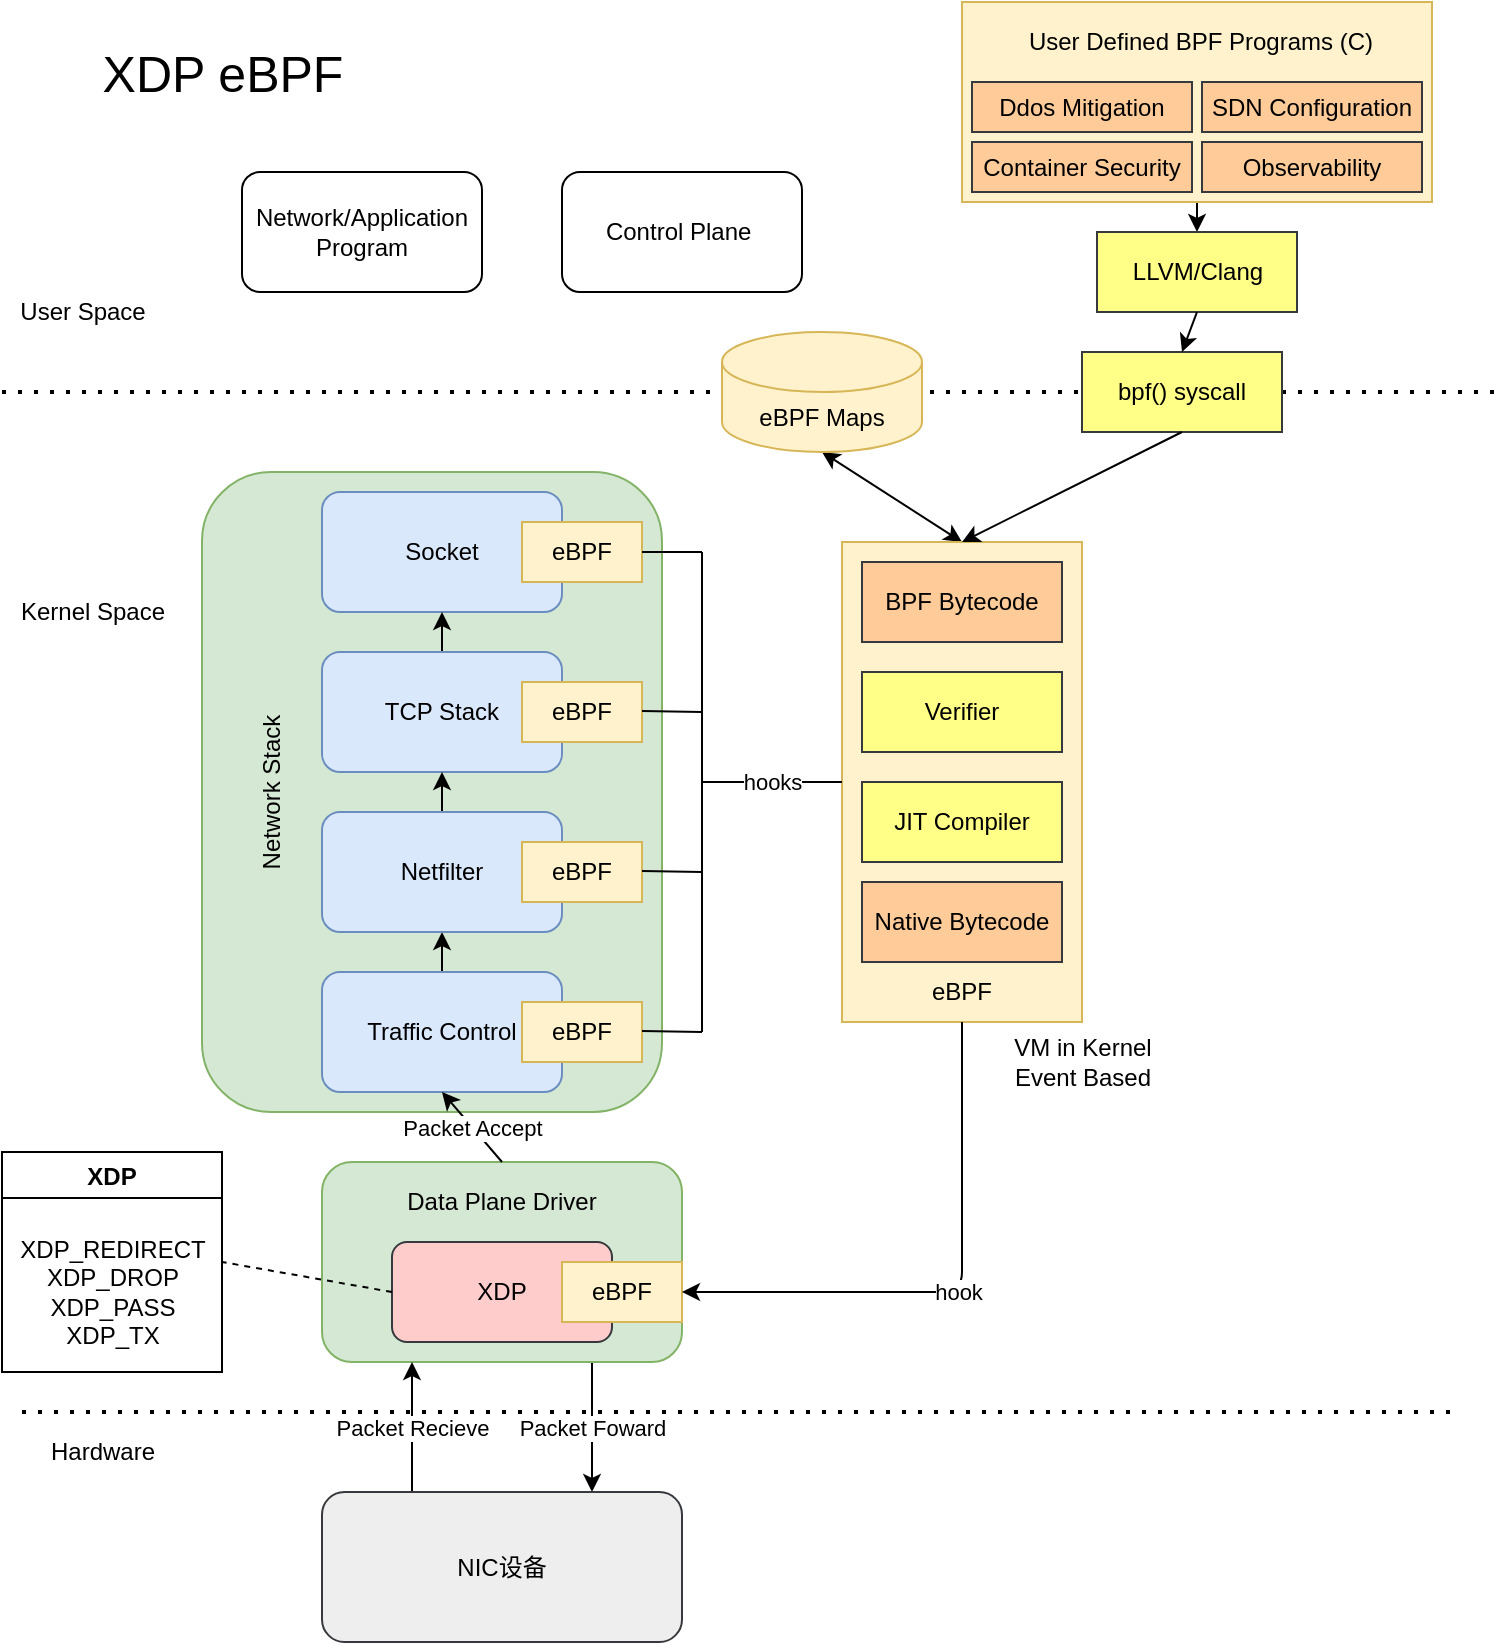 <mxfile version="14.9.6" type="github">
  <diagram id="i0pixAKEUi8QdBNbzPRG" name="Page-1">
    <mxGraphModel dx="1186" dy="1933" grid="1" gridSize="10" guides="1" tooltips="1" connect="1" arrows="1" fold="1" page="1" pageScale="1" pageWidth="827" pageHeight="1169" math="0" shadow="0">
      <root>
        <mxCell id="0" />
        <mxCell id="1" parent="0" />
        <mxCell id="qRFssZFph_RpDRNMA1QW-113" value="" style="endArrow=none;dashed=1;html=1;dashPattern=1 3;strokeWidth=2;" parent="1" edge="1">
          <mxGeometry width="50" height="50" relative="1" as="geometry">
            <mxPoint x="30" y="130" as="sourcePoint" />
            <mxPoint x="780" y="130" as="targetPoint" />
          </mxGeometry>
        </mxCell>
        <mxCell id="qRFssZFph_RpDRNMA1QW-107" value="" style="rounded=1;whiteSpace=wrap;html=1;fillColor=#d5e8d4;strokeColor=#82b366;" parent="1" vertex="1">
          <mxGeometry x="130" y="170" width="230" height="320" as="geometry" />
        </mxCell>
        <mxCell id="qRFssZFph_RpDRNMA1QW-40" value="" style="endArrow=none;dashed=1;html=1;dashPattern=1 3;strokeWidth=2;" parent="1" edge="1">
          <mxGeometry width="50" height="50" relative="1" as="geometry">
            <mxPoint x="40" y="640" as="sourcePoint" />
            <mxPoint x="760" y="640" as="targetPoint" />
          </mxGeometry>
        </mxCell>
        <mxCell id="qRFssZFph_RpDRNMA1QW-84" value="Packet Foward" style="edgeStyle=none;rounded=0;orthogonalLoop=1;jettySize=auto;html=1;exitX=0.75;exitY=1;exitDx=0;exitDy=0;startArrow=none;startFill=0;endArrow=classic;endFill=1;entryX=0.75;entryY=0;entryDx=0;entryDy=0;" parent="1" source="qRFssZFph_RpDRNMA1QW-44" target="qRFssZFph_RpDRNMA1QW-5" edge="1">
          <mxGeometry relative="1" as="geometry">
            <mxPoint x="325" y="709" as="targetPoint" />
            <Array as="points">
              <mxPoint x="325" y="670" />
            </Array>
          </mxGeometry>
        </mxCell>
        <mxCell id="qRFssZFph_RpDRNMA1QW-44" value="" style="rounded=1;whiteSpace=wrap;html=1;fillColor=#d5e8d4;strokeColor=#82b366;" parent="1" vertex="1">
          <mxGeometry x="190" y="515" width="180" height="100" as="geometry" />
        </mxCell>
        <mxCell id="qRFssZFph_RpDRNMA1QW-115" style="edgeStyle=none;rounded=0;orthogonalLoop=1;jettySize=auto;html=1;exitX=0.5;exitY=0;exitDx=0;exitDy=0;entryX=0.5;entryY=1;entryDx=0;entryDy=0;entryPerimeter=0;startArrow=classic;startFill=1;endArrow=classic;endFill=1;" parent="1" source="qRFssZFph_RpDRNMA1QW-26" target="qRFssZFph_RpDRNMA1QW-38" edge="1">
          <mxGeometry relative="1" as="geometry" />
        </mxCell>
        <mxCell id="qRFssZFph_RpDRNMA1QW-26" value="" style="rounded=0;whiteSpace=wrap;html=1;fillColor=#fff2cc;strokeColor=#d6b656;" parent="1" vertex="1">
          <mxGeometry x="450" y="205" width="120" height="240" as="geometry" />
        </mxCell>
        <mxCell id="qRFssZFph_RpDRNMA1QW-2" value="User Space" style="text;html=1;align=center;verticalAlign=middle;resizable=0;points=[];autosize=1;strokeColor=none;" parent="1" vertex="1">
          <mxGeometry x="30" y="80" width="80" height="20" as="geometry" />
        </mxCell>
        <mxCell id="qRFssZFph_RpDRNMA1QW-3" value="Kernel Space&lt;br&gt;" style="text;html=1;align=center;verticalAlign=middle;resizable=0;points=[];autosize=1;strokeColor=none;" parent="1" vertex="1">
          <mxGeometry x="30" y="230" width="90" height="20" as="geometry" />
        </mxCell>
        <mxCell id="qRFssZFph_RpDRNMA1QW-4" value="&lt;font style=&quot;font-size: 25px&quot;&gt;XDP eBPF&lt;/font&gt;" style="text;html=1;align=center;verticalAlign=middle;resizable=0;points=[];autosize=1;strokeColor=none;" parent="1" vertex="1">
          <mxGeometry x="70" y="-40" width="140" height="20" as="geometry" />
        </mxCell>
        <mxCell id="qRFssZFph_RpDRNMA1QW-83" value="Packet Recieve" style="edgeStyle=none;rounded=0;orthogonalLoop=1;jettySize=auto;html=1;exitX=0.25;exitY=0;exitDx=0;exitDy=0;entryX=0.25;entryY=1;entryDx=0;entryDy=0;startArrow=none;startFill=0;endArrow=classic;endFill=1;" parent="1" source="qRFssZFph_RpDRNMA1QW-5" target="qRFssZFph_RpDRNMA1QW-44" edge="1">
          <mxGeometry relative="1" as="geometry" />
        </mxCell>
        <mxCell id="qRFssZFph_RpDRNMA1QW-5" value="NIC设备" style="rounded=1;whiteSpace=wrap;html=1;fillColor=#eeeeee;strokeColor=#36393d;" parent="1" vertex="1">
          <mxGeometry x="190" y="680" width="180" height="75" as="geometry" />
        </mxCell>
        <mxCell id="qRFssZFph_RpDRNMA1QW-7" value="Hardware&lt;br&gt;" style="text;html=1;align=center;verticalAlign=middle;resizable=0;points=[];autosize=1;strokeColor=none;" parent="1" vertex="1">
          <mxGeometry x="45" y="650" width="70" height="20" as="geometry" />
        </mxCell>
        <mxCell id="qRFssZFph_RpDRNMA1QW-9" value="Socket&lt;br&gt;" style="rounded=1;whiteSpace=wrap;html=1;fillColor=#dae8fc;strokeColor=#6c8ebf;" parent="1" vertex="1">
          <mxGeometry x="190" y="180" width="120" height="60" as="geometry" />
        </mxCell>
        <mxCell id="qRFssZFph_RpDRNMA1QW-12" value="XDP" style="rounded=1;whiteSpace=wrap;html=1;fillColor=#ffcccc;strokeColor=#36393d;" parent="1" vertex="1">
          <mxGeometry x="225" y="555" width="110" height="50" as="geometry" />
        </mxCell>
        <mxCell id="qRFssZFph_RpDRNMA1QW-110" style="edgeStyle=none;rounded=0;orthogonalLoop=1;jettySize=auto;html=1;exitX=0.5;exitY=0;exitDx=0;exitDy=0;entryX=0.5;entryY=1;entryDx=0;entryDy=0;startArrow=none;startFill=0;endArrow=classic;endFill=1;" parent="1" source="qRFssZFph_RpDRNMA1QW-13" target="qRFssZFph_RpDRNMA1QW-15" edge="1">
          <mxGeometry relative="1" as="geometry" />
        </mxCell>
        <mxCell id="qRFssZFph_RpDRNMA1QW-13" value="Traffic Control" style="rounded=1;whiteSpace=wrap;html=1;fillColor=#dae8fc;strokeColor=#6c8ebf;" parent="1" vertex="1">
          <mxGeometry x="190" y="420" width="120" height="60" as="geometry" />
        </mxCell>
        <mxCell id="qRFssZFph_RpDRNMA1QW-112" style="edgeStyle=none;rounded=0;orthogonalLoop=1;jettySize=auto;html=1;exitX=0.5;exitY=0;exitDx=0;exitDy=0;entryX=0.5;entryY=1;entryDx=0;entryDy=0;startArrow=none;startFill=0;endArrow=classic;endFill=1;" parent="1" source="qRFssZFph_RpDRNMA1QW-14" target="qRFssZFph_RpDRNMA1QW-9" edge="1">
          <mxGeometry relative="1" as="geometry" />
        </mxCell>
        <mxCell id="qRFssZFph_RpDRNMA1QW-14" value="TCP Stack&lt;br&gt;" style="rounded=1;whiteSpace=wrap;html=1;fillColor=#dae8fc;strokeColor=#6c8ebf;" parent="1" vertex="1">
          <mxGeometry x="190" y="260" width="120" height="60" as="geometry" />
        </mxCell>
        <mxCell id="qRFssZFph_RpDRNMA1QW-111" style="edgeStyle=none;rounded=0;orthogonalLoop=1;jettySize=auto;html=1;exitX=0.5;exitY=0;exitDx=0;exitDy=0;entryX=0.5;entryY=1;entryDx=0;entryDy=0;startArrow=none;startFill=0;endArrow=classic;endFill=1;" parent="1" source="qRFssZFph_RpDRNMA1QW-15" target="qRFssZFph_RpDRNMA1QW-14" edge="1">
          <mxGeometry relative="1" as="geometry" />
        </mxCell>
        <mxCell id="qRFssZFph_RpDRNMA1QW-15" value="Netfilter" style="rounded=1;whiteSpace=wrap;html=1;fillColor=#dae8fc;strokeColor=#6c8ebf;" parent="1" vertex="1">
          <mxGeometry x="190" y="340" width="120" height="60" as="geometry" />
        </mxCell>
        <mxCell id="qRFssZFph_RpDRNMA1QW-94" style="edgeStyle=none;rounded=0;orthogonalLoop=1;jettySize=auto;html=1;exitX=0.5;exitY=1;exitDx=0;exitDy=0;entryX=0.5;entryY=0;entryDx=0;entryDy=0;startArrow=none;startFill=0;endArrow=classic;endFill=1;" parent="1" source="qRFssZFph_RpDRNMA1QW-16" target="qRFssZFph_RpDRNMA1QW-21" edge="1">
          <mxGeometry relative="1" as="geometry">
            <mxPoint x="720" y="45" as="targetPoint" />
          </mxGeometry>
        </mxCell>
        <mxCell id="qRFssZFph_RpDRNMA1QW-16" value="" style="rounded=0;whiteSpace=wrap;html=1;fillColor=#fff2cc;strokeColor=#d6b656;" parent="1" vertex="1">
          <mxGeometry x="510" y="-65" width="235" height="100" as="geometry" />
        </mxCell>
        <mxCell id="qRFssZFph_RpDRNMA1QW-18" value="Verifier" style="rounded=0;whiteSpace=wrap;html=1;fillColor=#ffff88;strokeColor=#36393d;" parent="1" vertex="1">
          <mxGeometry x="460" y="270" width="100" height="40" as="geometry" />
        </mxCell>
        <mxCell id="qRFssZFph_RpDRNMA1QW-19" value="JIT Compiler" style="rounded=0;whiteSpace=wrap;html=1;fillColor=#ffff88;strokeColor=#36393d;" parent="1" vertex="1">
          <mxGeometry x="460" y="325" width="100" height="40" as="geometry" />
        </mxCell>
        <mxCell id="qRFssZFph_RpDRNMA1QW-20" value="Network/Application Program" style="rounded=1;whiteSpace=wrap;html=1;" parent="1" vertex="1">
          <mxGeometry x="150" y="20" width="120" height="60" as="geometry" />
        </mxCell>
        <mxCell id="qRFssZFph_RpDRNMA1QW-21" value="LLVM/Clang" style="rounded=0;whiteSpace=wrap;html=1;fillColor=#ffff88;strokeColor=#36393d;" parent="1" vertex="1">
          <mxGeometry x="577.5" y="50" width="100" height="40" as="geometry" />
        </mxCell>
        <mxCell id="qRFssZFph_RpDRNMA1QW-27" value="eBPF" style="text;html=1;strokeColor=none;fillColor=none;align=center;verticalAlign=middle;whiteSpace=wrap;rounded=0;" parent="1" vertex="1">
          <mxGeometry x="490" y="420" width="40" height="20" as="geometry" />
        </mxCell>
        <mxCell id="qRFssZFph_RpDRNMA1QW-28" value="Data Plane Driver" style="text;html=1;strokeColor=none;fillColor=none;align=center;verticalAlign=middle;whiteSpace=wrap;rounded=0;" parent="1" vertex="1">
          <mxGeometry x="230" y="525" width="100" height="20" as="geometry" />
        </mxCell>
        <mxCell id="qRFssZFph_RpDRNMA1QW-31" value="eBPF" style="rounded=0;whiteSpace=wrap;html=1;fillColor=#fff2cc;strokeColor=#d6b656;" parent="1" vertex="1">
          <mxGeometry x="290" y="435" width="60" height="30" as="geometry" />
        </mxCell>
        <mxCell id="qRFssZFph_RpDRNMA1QW-34" value="eBPF" style="rounded=0;whiteSpace=wrap;html=1;fillColor=#fff2cc;strokeColor=#d6b656;" parent="1" vertex="1">
          <mxGeometry x="290" y="355" width="60" height="30" as="geometry" />
        </mxCell>
        <mxCell id="qRFssZFph_RpDRNMA1QW-38" value="eBPF Maps" style="shape=cylinder3;whiteSpace=wrap;html=1;boundedLbl=1;backgroundOutline=1;size=15;fillColor=#fff2cc;strokeColor=#d6b656;" parent="1" vertex="1">
          <mxGeometry x="390" y="100" width="100" height="60" as="geometry" />
        </mxCell>
        <mxCell id="qRFssZFph_RpDRNMA1QW-53" value="bpf() syscall" style="rounded=0;whiteSpace=wrap;html=1;fillColor=#ffff88;strokeColor=#36393d;" parent="1" vertex="1">
          <mxGeometry x="570" y="110" width="100" height="40" as="geometry" />
        </mxCell>
        <mxCell id="qRFssZFph_RpDRNMA1QW-57" value="BPF Bytecode" style="rounded=0;whiteSpace=wrap;html=1;fillColor=#ffcc99;strokeColor=#36393d;" parent="1" vertex="1">
          <mxGeometry x="460" y="215" width="100" height="40" as="geometry" />
        </mxCell>
        <mxCell id="qRFssZFph_RpDRNMA1QW-61" value="eBPF" style="rounded=0;whiteSpace=wrap;html=1;fillColor=#fff2cc;strokeColor=#d6b656;" parent="1" vertex="1">
          <mxGeometry x="310" y="565" width="60" height="30" as="geometry" />
        </mxCell>
        <mxCell id="qRFssZFph_RpDRNMA1QW-62" value="hook" style="endArrow=classic;html=1;exitX=0.5;exitY=1;exitDx=0;exitDy=0;entryX=1;entryY=0.5;entryDx=0;entryDy=0;" parent="1" source="qRFssZFph_RpDRNMA1QW-26" target="qRFssZFph_RpDRNMA1QW-61" edge="1">
          <mxGeometry width="50" height="50" relative="1" as="geometry">
            <mxPoint x="470" y="440" as="sourcePoint" />
            <mxPoint x="520" y="390" as="targetPoint" />
            <Array as="points">
              <mxPoint x="510" y="580" />
            </Array>
          </mxGeometry>
        </mxCell>
        <mxCell id="qRFssZFph_RpDRNMA1QW-64" value="eBPF" style="rounded=0;whiteSpace=wrap;html=1;fillColor=#fff2cc;strokeColor=#d6b656;" parent="1" vertex="1">
          <mxGeometry x="290" y="275" width="60" height="30" as="geometry" />
        </mxCell>
        <mxCell id="qRFssZFph_RpDRNMA1QW-65" value="eBPF" style="rounded=0;whiteSpace=wrap;html=1;fillColor=#fff2cc;strokeColor=#d6b656;" parent="1" vertex="1">
          <mxGeometry x="290" y="195" width="60" height="30" as="geometry" />
        </mxCell>
        <mxCell id="qRFssZFph_RpDRNMA1QW-66" value="XDP" style="swimlane;" parent="1" vertex="1">
          <mxGeometry x="30" y="510" width="110" height="110" as="geometry" />
        </mxCell>
        <mxCell id="qRFssZFph_RpDRNMA1QW-67" value="XDP_REDIRECT&lt;br&gt;XDP_DROP&lt;br&gt;XDP_PASS&lt;br&gt;XDP_TX" style="text;html=1;align=center;verticalAlign=middle;resizable=0;points=[];autosize=1;strokeColor=none;" parent="qRFssZFph_RpDRNMA1QW-66" vertex="1">
          <mxGeometry y="40" width="110" height="60" as="geometry" />
        </mxCell>
        <mxCell id="qRFssZFph_RpDRNMA1QW-70" value="" style="endArrow=none;startArrow=none;html=1;exitX=0;exitY=0.5;exitDx=0;exitDy=0;entryX=1;entryY=0.5;entryDx=0;entryDy=0;startFill=0;endFill=0;dashed=1;" parent="1" source="qRFssZFph_RpDRNMA1QW-12" target="qRFssZFph_RpDRNMA1QW-66" edge="1">
          <mxGeometry width="50" height="50" relative="1" as="geometry">
            <mxPoint x="320" y="620" as="sourcePoint" />
            <mxPoint x="370" y="570" as="targetPoint" />
          </mxGeometry>
        </mxCell>
        <mxCell id="qRFssZFph_RpDRNMA1QW-79" value="" style="endArrow=classic;html=1;entryX=0.5;entryY=0;entryDx=0;entryDy=0;exitX=0.5;exitY=1;exitDx=0;exitDy=0;" parent="1" source="qRFssZFph_RpDRNMA1QW-21" target="qRFssZFph_RpDRNMA1QW-53" edge="1">
          <mxGeometry width="50" height="50" relative="1" as="geometry">
            <mxPoint x="540" y="180" as="sourcePoint" />
            <mxPoint x="420" y="350" as="targetPoint" />
          </mxGeometry>
        </mxCell>
        <mxCell id="qRFssZFph_RpDRNMA1QW-80" value="Native Bytecode" style="rounded=0;whiteSpace=wrap;html=1;fillColor=#ffcc99;strokeColor=#36393d;" parent="1" vertex="1">
          <mxGeometry x="460" y="375" width="100" height="40" as="geometry" />
        </mxCell>
        <mxCell id="qRFssZFph_RpDRNMA1QW-81" value="Packet Accept" style="endArrow=classic;html=1;exitX=0.5;exitY=0;exitDx=0;exitDy=0;entryX=0.5;entryY=1;entryDx=0;entryDy=0;" parent="1" source="qRFssZFph_RpDRNMA1QW-44" target="qRFssZFph_RpDRNMA1QW-13" edge="1">
          <mxGeometry width="50" height="50" relative="1" as="geometry">
            <mxPoint x="320" y="460" as="sourcePoint" />
            <mxPoint x="370" y="410" as="targetPoint" />
          </mxGeometry>
        </mxCell>
        <mxCell id="qRFssZFph_RpDRNMA1QW-86" value="" style="endArrow=classic;html=1;exitX=0.5;exitY=1;exitDx=0;exitDy=0;entryX=0.5;entryY=0;entryDx=0;entryDy=0;entryPerimeter=0;" parent="1" source="qRFssZFph_RpDRNMA1QW-53" target="qRFssZFph_RpDRNMA1QW-26" edge="1">
          <mxGeometry width="50" height="50" relative="1" as="geometry">
            <mxPoint x="320" y="420" as="sourcePoint" />
            <mxPoint x="370" y="370" as="targetPoint" />
          </mxGeometry>
        </mxCell>
        <mxCell id="qRFssZFph_RpDRNMA1QW-96" value="User Defined BPF Programs (C)" style="text;html=1;strokeColor=none;fillColor=none;align=center;verticalAlign=middle;whiteSpace=wrap;rounded=0;" parent="1" vertex="1">
          <mxGeometry x="520" y="-55" width="219" height="20" as="geometry" />
        </mxCell>
        <mxCell id="qRFssZFph_RpDRNMA1QW-97" value="Ddos Mitigation" style="rounded=0;whiteSpace=wrap;html=1;fillColor=#ffcc99;strokeColor=#36393d;" parent="1" vertex="1">
          <mxGeometry x="515" y="-25" width="110" height="25" as="geometry" />
        </mxCell>
        <mxCell id="qRFssZFph_RpDRNMA1QW-98" value="Container Security" style="rounded=0;whiteSpace=wrap;html=1;fillColor=#ffcc99;strokeColor=#36393d;" parent="1" vertex="1">
          <mxGeometry x="515" y="5" width="110" height="25" as="geometry" />
        </mxCell>
        <mxCell id="qRFssZFph_RpDRNMA1QW-99" value="SDN Configuration" style="rounded=0;whiteSpace=wrap;html=1;fillColor=#ffcc99;strokeColor=#36393d;" parent="1" vertex="1">
          <mxGeometry x="630" y="-25" width="110" height="25" as="geometry" />
        </mxCell>
        <mxCell id="qRFssZFph_RpDRNMA1QW-102" value="Observability&lt;br&gt;" style="rounded=0;whiteSpace=wrap;html=1;fillColor=#ffcc99;strokeColor=#36393d;" parent="1" vertex="1">
          <mxGeometry x="630" y="5" width="110" height="25" as="geometry" />
        </mxCell>
        <mxCell id="qRFssZFph_RpDRNMA1QW-103" value="VM in Kernel&lt;br&gt;Event Based" style="text;html=1;align=center;verticalAlign=middle;resizable=0;points=[];autosize=1;strokeColor=none;" parent="1" vertex="1">
          <mxGeometry x="530" y="450" width="80" height="30" as="geometry" />
        </mxCell>
        <mxCell id="qRFssZFph_RpDRNMA1QW-108" value="Network Stack&lt;br&gt;" style="text;html=1;strokeColor=none;fillColor=none;align=center;verticalAlign=middle;whiteSpace=wrap;rounded=0;rotation=270;" parent="1" vertex="1">
          <mxGeometry x="115" y="320" width="100" height="20" as="geometry" />
        </mxCell>
        <mxCell id="qRFssZFph_RpDRNMA1QW-120" value="Control Plane&amp;nbsp;" style="rounded=1;whiteSpace=wrap;html=1;" parent="1" vertex="1">
          <mxGeometry x="310" y="20" width="120" height="60" as="geometry" />
        </mxCell>
        <mxCell id="sm-2WSCNd7eTFYRMrW8v-1" value="" style="endArrow=none;html=1;exitX=1;exitY=0.5;exitDx=0;exitDy=0;" edge="1" parent="1" source="qRFssZFph_RpDRNMA1QW-65">
          <mxGeometry width="50" height="50" relative="1" as="geometry">
            <mxPoint x="380" y="260" as="sourcePoint" />
            <mxPoint x="380" y="210" as="targetPoint" />
          </mxGeometry>
        </mxCell>
        <mxCell id="sm-2WSCNd7eTFYRMrW8v-2" value="" style="endArrow=none;html=1;exitX=1;exitY=0.5;exitDx=0;exitDy=0;" edge="1" parent="1">
          <mxGeometry width="50" height="50" relative="1" as="geometry">
            <mxPoint x="350" y="289.5" as="sourcePoint" />
            <mxPoint x="380" y="290" as="targetPoint" />
          </mxGeometry>
        </mxCell>
        <mxCell id="sm-2WSCNd7eTFYRMrW8v-3" value="" style="endArrow=none;html=1;exitX=1;exitY=0.5;exitDx=0;exitDy=0;" edge="1" parent="1">
          <mxGeometry width="50" height="50" relative="1" as="geometry">
            <mxPoint x="350" y="369.5" as="sourcePoint" />
            <mxPoint x="380" y="370" as="targetPoint" />
          </mxGeometry>
        </mxCell>
        <mxCell id="sm-2WSCNd7eTFYRMrW8v-4" value="" style="endArrow=none;html=1;exitX=1;exitY=0.5;exitDx=0;exitDy=0;" edge="1" parent="1">
          <mxGeometry width="50" height="50" relative="1" as="geometry">
            <mxPoint x="350" y="449.5" as="sourcePoint" />
            <mxPoint x="380" y="450" as="targetPoint" />
          </mxGeometry>
        </mxCell>
        <mxCell id="sm-2WSCNd7eTFYRMrW8v-5" value="" style="endArrow=none;html=1;fontFamily=Helvetica;fontSize=11;fontColor=#000000;align=center;strokeColor=#000000;" edge="1" parent="1">
          <mxGeometry width="50" height="50" relative="1" as="geometry">
            <mxPoint x="380" y="450" as="sourcePoint" />
            <mxPoint x="380" y="210" as="targetPoint" />
          </mxGeometry>
        </mxCell>
        <mxCell id="sm-2WSCNd7eTFYRMrW8v-6" value="hooks" style="endArrow=none;html=1;entryX=0;entryY=0.5;entryDx=0;entryDy=0;" edge="1" parent="1" target="qRFssZFph_RpDRNMA1QW-26">
          <mxGeometry width="50" height="50" relative="1" as="geometry">
            <mxPoint x="380" y="325" as="sourcePoint" />
            <mxPoint x="350" y="350" as="targetPoint" />
          </mxGeometry>
        </mxCell>
      </root>
    </mxGraphModel>
  </diagram>
</mxfile>

